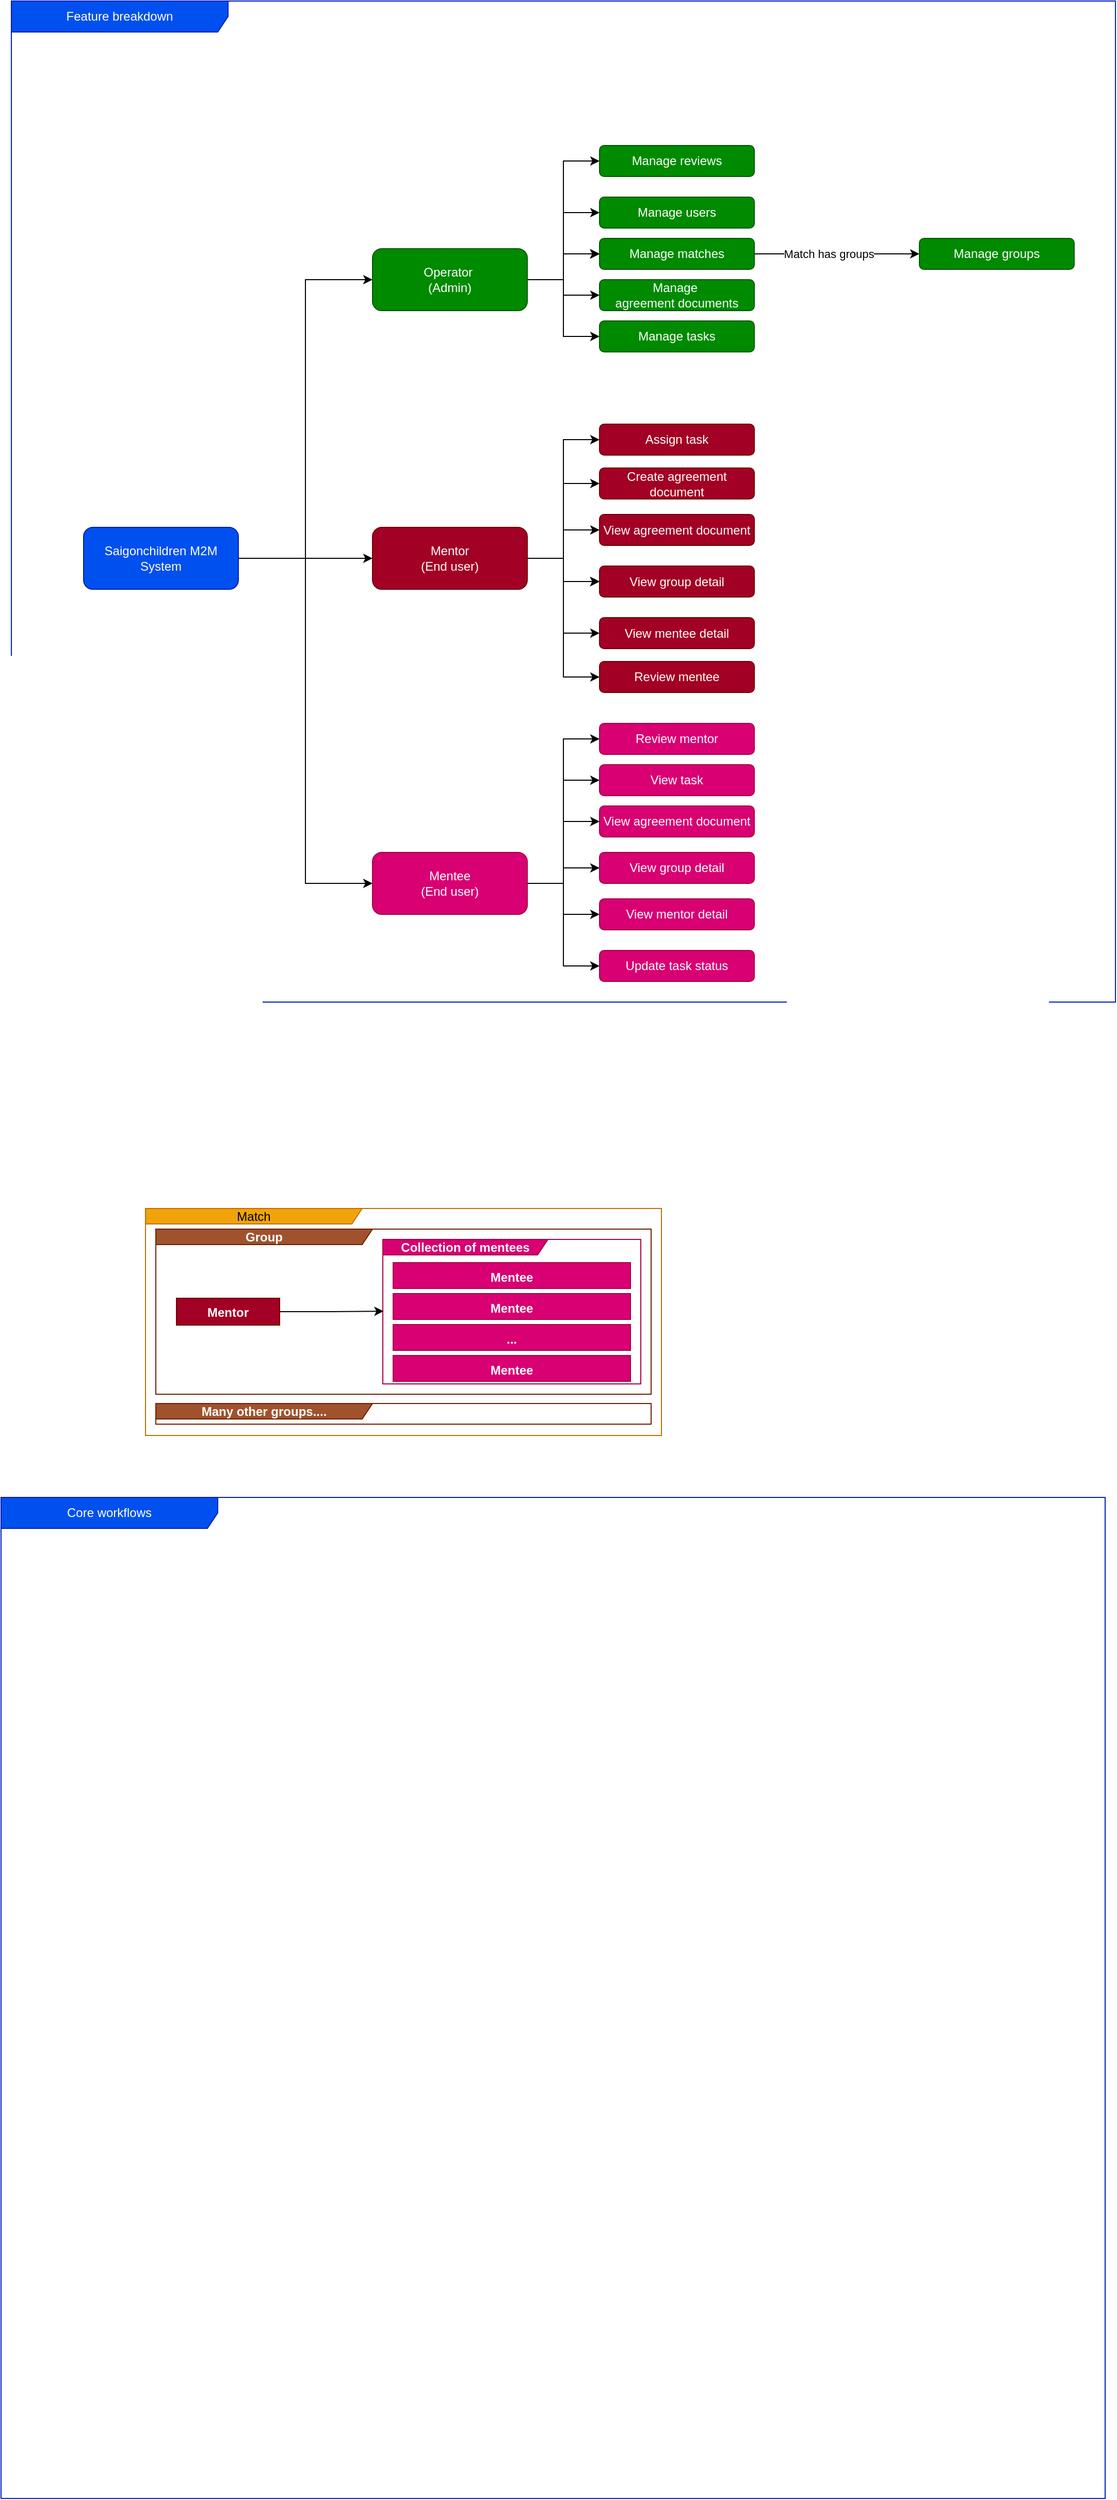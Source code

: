<mxfile version="26.0.12">
  <diagram name="Page-1" id="9zVKBY60DjA3LiJ9msCD">
    <mxGraphModel dx="4052" dy="2824" grid="1" gridSize="10" guides="1" tooltips="1" connect="1" arrows="1" fold="1" page="1" pageScale="1" pageWidth="827" pageHeight="1169" math="0" shadow="0">
      <root>
        <mxCell id="0" />
        <mxCell id="1" parent="0" />
        <mxCell id="8znH28T3EN4sUPZHB0bJ-5" style="edgeStyle=orthogonalEdgeStyle;rounded=0;orthogonalLoop=1;jettySize=auto;html=1;entryX=0;entryY=0.5;entryDx=0;entryDy=0;" parent="1" source="8znH28T3EN4sUPZHB0bJ-1" target="8znH28T3EN4sUPZHB0bJ-2" edge="1">
          <mxGeometry relative="1" as="geometry" />
        </mxCell>
        <mxCell id="8znH28T3EN4sUPZHB0bJ-32" style="edgeStyle=orthogonalEdgeStyle;rounded=0;orthogonalLoop=1;jettySize=auto;html=1;entryX=0;entryY=0.5;entryDx=0;entryDy=0;" parent="1" source="8znH28T3EN4sUPZHB0bJ-1" target="8znH28T3EN4sUPZHB0bJ-30" edge="1">
          <mxGeometry relative="1" as="geometry" />
        </mxCell>
        <mxCell id="8znH28T3EN4sUPZHB0bJ-60" style="edgeStyle=orthogonalEdgeStyle;rounded=0;orthogonalLoop=1;jettySize=auto;html=1;entryX=0;entryY=0.5;entryDx=0;entryDy=0;" parent="1" source="8znH28T3EN4sUPZHB0bJ-1" target="8znH28T3EN4sUPZHB0bJ-31" edge="1">
          <mxGeometry relative="1" as="geometry" />
        </mxCell>
        <mxCell id="8znH28T3EN4sUPZHB0bJ-1" value="Saigonchildren M2M&lt;div&gt;System&lt;/div&gt;" style="rounded=1;whiteSpace=wrap;html=1;fillColor=#0050ef;fontColor=#ffffff;strokeColor=#001DBC;" parent="1" vertex="1">
          <mxGeometry x="-70" y="300" width="150" height="60" as="geometry" />
        </mxCell>
        <mxCell id="8znH28T3EN4sUPZHB0bJ-24" style="edgeStyle=orthogonalEdgeStyle;rounded=0;orthogonalLoop=1;jettySize=auto;html=1;entryX=0;entryY=0.5;entryDx=0;entryDy=0;" parent="1" source="8znH28T3EN4sUPZHB0bJ-2" target="8znH28T3EN4sUPZHB0bJ-14" edge="1">
          <mxGeometry relative="1" as="geometry" />
        </mxCell>
        <mxCell id="8znH28T3EN4sUPZHB0bJ-27" style="edgeStyle=orthogonalEdgeStyle;rounded=0;orthogonalLoop=1;jettySize=auto;html=1;entryX=0;entryY=0.5;entryDx=0;entryDy=0;" parent="1" source="8znH28T3EN4sUPZHB0bJ-2" target="8znH28T3EN4sUPZHB0bJ-26" edge="1">
          <mxGeometry relative="1" as="geometry">
            <mxPoint x="420" y="150" as="targetPoint" />
          </mxGeometry>
        </mxCell>
        <mxCell id="8znH28T3EN4sUPZHB0bJ-29" style="edgeStyle=orthogonalEdgeStyle;rounded=0;orthogonalLoop=1;jettySize=auto;html=1;entryX=0;entryY=0.5;entryDx=0;entryDy=0;" parent="1" source="8znH28T3EN4sUPZHB0bJ-2" target="8znH28T3EN4sUPZHB0bJ-28" edge="1">
          <mxGeometry relative="1" as="geometry" />
        </mxCell>
        <mxCell id="8znH28T3EN4sUPZHB0bJ-66" value="" style="edgeStyle=orthogonalEdgeStyle;rounded=0;orthogonalLoop=1;jettySize=auto;html=1;" parent="1" source="8znH28T3EN4sUPZHB0bJ-2" target="8znH28T3EN4sUPZHB0bJ-26" edge="1">
          <mxGeometry relative="1" as="geometry" />
        </mxCell>
        <mxCell id="8znH28T3EN4sUPZHB0bJ-67" value="" style="edgeStyle=orthogonalEdgeStyle;rounded=0;orthogonalLoop=1;jettySize=auto;html=1;" parent="1" source="8znH28T3EN4sUPZHB0bJ-2" target="8znH28T3EN4sUPZHB0bJ-26" edge="1">
          <mxGeometry relative="1" as="geometry" />
        </mxCell>
        <mxCell id="8znH28T3EN4sUPZHB0bJ-68" value="" style="edgeStyle=orthogonalEdgeStyle;rounded=0;orthogonalLoop=1;jettySize=auto;html=1;" parent="1" source="8znH28T3EN4sUPZHB0bJ-2" target="8znH28T3EN4sUPZHB0bJ-26" edge="1">
          <mxGeometry relative="1" as="geometry" />
        </mxCell>
        <mxCell id="8znH28T3EN4sUPZHB0bJ-69" value="" style="edgeStyle=orthogonalEdgeStyle;rounded=0;orthogonalLoop=1;jettySize=auto;html=1;" parent="1" source="8znH28T3EN4sUPZHB0bJ-2" target="8znH28T3EN4sUPZHB0bJ-26" edge="1">
          <mxGeometry relative="1" as="geometry" />
        </mxCell>
        <mxCell id="8znH28T3EN4sUPZHB0bJ-77" style="edgeStyle=orthogonalEdgeStyle;rounded=0;orthogonalLoop=1;jettySize=auto;html=1;entryX=0;entryY=0.5;entryDx=0;entryDy=0;" parent="1" source="8znH28T3EN4sUPZHB0bJ-2" target="8znH28T3EN4sUPZHB0bJ-76" edge="1">
          <mxGeometry relative="1" as="geometry" />
        </mxCell>
        <mxCell id="8znH28T3EN4sUPZHB0bJ-90" style="edgeStyle=orthogonalEdgeStyle;rounded=0;orthogonalLoop=1;jettySize=auto;html=1;entryX=0;entryY=0.5;entryDx=0;entryDy=0;" parent="1" source="8znH28T3EN4sUPZHB0bJ-2" target="8znH28T3EN4sUPZHB0bJ-89" edge="1">
          <mxGeometry relative="1" as="geometry" />
        </mxCell>
        <mxCell id="8znH28T3EN4sUPZHB0bJ-2" value="Operator&amp;nbsp;&lt;div&gt;(Admin)&lt;/div&gt;" style="rounded=1;whiteSpace=wrap;html=1;fillColor=#008a00;fontColor=#ffffff;strokeColor=#005700;" parent="1" vertex="1">
          <mxGeometry x="210" y="30" width="150" height="60" as="geometry" />
        </mxCell>
        <mxCell id="8znH28T3EN4sUPZHB0bJ-14" value="Manage users" style="rounded=1;whiteSpace=wrap;html=1;fillColor=#008a00;fontColor=#ffffff;strokeColor=#005700;" parent="1" vertex="1">
          <mxGeometry x="430" y="-20" width="150" height="30" as="geometry" />
        </mxCell>
        <mxCell id="8znH28T3EN4sUPZHB0bJ-42" value="" style="edgeStyle=orthogonalEdgeStyle;rounded=0;orthogonalLoop=1;jettySize=auto;html=1;" parent="1" source="8znH28T3EN4sUPZHB0bJ-26" target="8znH28T3EN4sUPZHB0bJ-41" edge="1">
          <mxGeometry relative="1" as="geometry" />
        </mxCell>
        <mxCell id="8znH28T3EN4sUPZHB0bJ-43" value="Match has groups" style="edgeLabel;html=1;align=center;verticalAlign=middle;resizable=0;points=[];" parent="8znH28T3EN4sUPZHB0bJ-42" vertex="1" connectable="0">
          <mxGeometry x="-0.224" y="1" relative="1" as="geometry">
            <mxPoint x="10" y="1" as="offset" />
          </mxGeometry>
        </mxCell>
        <mxCell id="8znH28T3EN4sUPZHB0bJ-26" value="Manage matches" style="rounded=1;whiteSpace=wrap;html=1;fillColor=#008a00;fontColor=#ffffff;strokeColor=#005700;" parent="1" vertex="1">
          <mxGeometry x="430" y="20" width="150" height="30" as="geometry" />
        </mxCell>
        <mxCell id="8znH28T3EN4sUPZHB0bJ-28" value="Manage&amp;nbsp;&lt;div&gt;agreement documents&lt;/div&gt;" style="rounded=1;whiteSpace=wrap;html=1;fillColor=#008a00;fontColor=#ffffff;strokeColor=#005700;" parent="1" vertex="1">
          <mxGeometry x="430" y="60" width="150" height="30" as="geometry" />
        </mxCell>
        <mxCell id="8znH28T3EN4sUPZHB0bJ-35" value="" style="edgeStyle=orthogonalEdgeStyle;rounded=0;orthogonalLoop=1;jettySize=auto;html=1;entryX=0;entryY=0.5;entryDx=0;entryDy=0;" parent="1" source="8znH28T3EN4sUPZHB0bJ-30" target="8znH28T3EN4sUPZHB0bJ-36" edge="1">
          <mxGeometry relative="1" as="geometry">
            <mxPoint x="440" y="320.029" as="targetPoint" />
          </mxGeometry>
        </mxCell>
        <mxCell id="8znH28T3EN4sUPZHB0bJ-38" style="edgeStyle=orthogonalEdgeStyle;rounded=0;orthogonalLoop=1;jettySize=auto;html=1;" parent="1" source="8znH28T3EN4sUPZHB0bJ-30" target="8znH28T3EN4sUPZHB0bJ-37" edge="1">
          <mxGeometry relative="1" as="geometry" />
        </mxCell>
        <mxCell id="8znH28T3EN4sUPZHB0bJ-46" style="edgeStyle=orthogonalEdgeStyle;rounded=0;orthogonalLoop=1;jettySize=auto;html=1;entryX=0;entryY=0.5;entryDx=0;entryDy=0;" parent="1" source="8znH28T3EN4sUPZHB0bJ-30" target="8znH28T3EN4sUPZHB0bJ-45" edge="1">
          <mxGeometry relative="1" as="geometry" />
        </mxCell>
        <mxCell id="8znH28T3EN4sUPZHB0bJ-65" style="edgeStyle=orthogonalEdgeStyle;rounded=0;orthogonalLoop=1;jettySize=auto;html=1;entryX=0;entryY=0.5;entryDx=0;entryDy=0;" parent="1" source="8znH28T3EN4sUPZHB0bJ-30" target="8znH28T3EN4sUPZHB0bJ-62" edge="1">
          <mxGeometry relative="1" as="geometry" />
        </mxCell>
        <mxCell id="8znH28T3EN4sUPZHB0bJ-73" value="" style="edgeStyle=orthogonalEdgeStyle;rounded=0;orthogonalLoop=1;jettySize=auto;html=1;" parent="1" source="8znH28T3EN4sUPZHB0bJ-30" target="8znH28T3EN4sUPZHB0bJ-37" edge="1">
          <mxGeometry relative="1" as="geometry" />
        </mxCell>
        <mxCell id="8znH28T3EN4sUPZHB0bJ-75" style="edgeStyle=orthogonalEdgeStyle;rounded=0;orthogonalLoop=1;jettySize=auto;html=1;entryX=0;entryY=0.5;entryDx=0;entryDy=0;" parent="1" source="8znH28T3EN4sUPZHB0bJ-30" target="8znH28T3EN4sUPZHB0bJ-74" edge="1">
          <mxGeometry relative="1" as="geometry" />
        </mxCell>
        <mxCell id="8znH28T3EN4sUPZHB0bJ-84" value="" style="edgeStyle=orthogonalEdgeStyle;rounded=0;orthogonalLoop=1;jettySize=auto;html=1;" parent="1" source="8znH28T3EN4sUPZHB0bJ-30" target="8znH28T3EN4sUPZHB0bJ-37" edge="1">
          <mxGeometry relative="1" as="geometry" />
        </mxCell>
        <mxCell id="8znH28T3EN4sUPZHB0bJ-86" style="edgeStyle=orthogonalEdgeStyle;rounded=0;orthogonalLoop=1;jettySize=auto;html=1;entryX=0;entryY=0.5;entryDx=0;entryDy=0;" parent="1" source="8znH28T3EN4sUPZHB0bJ-30" target="8znH28T3EN4sUPZHB0bJ-85" edge="1">
          <mxGeometry relative="1" as="geometry" />
        </mxCell>
        <mxCell id="8znH28T3EN4sUPZHB0bJ-30" value="Mentor&lt;br&gt;(End user)" style="rounded=1;whiteSpace=wrap;html=1;fillColor=#a20025;fontColor=#ffffff;strokeColor=#6F0000;" parent="1" vertex="1">
          <mxGeometry x="210" y="300" width="150" height="60" as="geometry" />
        </mxCell>
        <mxCell id="8znH28T3EN4sUPZHB0bJ-57" style="edgeStyle=orthogonalEdgeStyle;rounded=0;orthogonalLoop=1;jettySize=auto;html=1;entryX=0;entryY=0.5;entryDx=0;entryDy=0;" parent="1" source="8znH28T3EN4sUPZHB0bJ-31" target="8znH28T3EN4sUPZHB0bJ-54" edge="1">
          <mxGeometry relative="1" as="geometry">
            <Array as="points">
              <mxPoint x="395" y="645" />
              <mxPoint x="395" y="585" />
            </Array>
          </mxGeometry>
        </mxCell>
        <mxCell id="8znH28T3EN4sUPZHB0bJ-58" style="edgeStyle=orthogonalEdgeStyle;rounded=0;orthogonalLoop=1;jettySize=auto;html=1;entryX=0;entryY=0.5;entryDx=0;entryDy=0;" parent="1" source="8znH28T3EN4sUPZHB0bJ-31" target="8znH28T3EN4sUPZHB0bJ-55" edge="1">
          <mxGeometry relative="1" as="geometry" />
        </mxCell>
        <mxCell id="8znH28T3EN4sUPZHB0bJ-59" style="edgeStyle=orthogonalEdgeStyle;rounded=0;orthogonalLoop=1;jettySize=auto;html=1;entryX=0;entryY=0.5;entryDx=0;entryDy=0;" parent="1" source="8znH28T3EN4sUPZHB0bJ-31" target="8znH28T3EN4sUPZHB0bJ-56" edge="1">
          <mxGeometry relative="1" as="geometry" />
        </mxCell>
        <mxCell id="8znH28T3EN4sUPZHB0bJ-80" style="edgeStyle=orthogonalEdgeStyle;rounded=0;orthogonalLoop=1;jettySize=auto;html=1;entryX=0;entryY=0.5;entryDx=0;entryDy=0;" parent="1" source="8znH28T3EN4sUPZHB0bJ-31" target="8znH28T3EN4sUPZHB0bJ-79" edge="1">
          <mxGeometry relative="1" as="geometry" />
        </mxCell>
        <mxCell id="8znH28T3EN4sUPZHB0bJ-82" style="edgeStyle=orthogonalEdgeStyle;rounded=0;orthogonalLoop=1;jettySize=auto;html=1;entryX=0;entryY=0.5;entryDx=0;entryDy=0;" parent="1" source="8znH28T3EN4sUPZHB0bJ-31" target="8znH28T3EN4sUPZHB0bJ-81" edge="1">
          <mxGeometry relative="1" as="geometry" />
        </mxCell>
        <mxCell id="8znH28T3EN4sUPZHB0bJ-88" style="edgeStyle=orthogonalEdgeStyle;rounded=0;orthogonalLoop=1;jettySize=auto;html=1;entryX=0;entryY=0.5;entryDx=0;entryDy=0;" parent="1" source="8znH28T3EN4sUPZHB0bJ-31" target="8znH28T3EN4sUPZHB0bJ-87" edge="1">
          <mxGeometry relative="1" as="geometry" />
        </mxCell>
        <mxCell id="8znH28T3EN4sUPZHB0bJ-31" value="Mentee&lt;br&gt;(End user)" style="rounded=1;whiteSpace=wrap;html=1;fillColor=#d80073;fontColor=#ffffff;strokeColor=#A50040;" parent="1" vertex="1">
          <mxGeometry x="210" y="615" width="150" height="60" as="geometry" />
        </mxCell>
        <mxCell id="8znH28T3EN4sUPZHB0bJ-36" value="View agreement document" style="rounded=1;whiteSpace=wrap;html=1;fillColor=#a20025;fontColor=#ffffff;strokeColor=#6F0000;" parent="1" vertex="1">
          <mxGeometry x="430" y="287.5" width="150" height="30" as="geometry" />
        </mxCell>
        <mxCell id="8znH28T3EN4sUPZHB0bJ-37" value="View group detail" style="rounded=1;whiteSpace=wrap;html=1;fillColor=#a20025;fontColor=#ffffff;strokeColor=#6F0000;" parent="1" vertex="1">
          <mxGeometry x="430" y="337.5" width="150" height="30" as="geometry" />
        </mxCell>
        <mxCell id="8znH28T3EN4sUPZHB0bJ-41" value="Manage groups" style="rounded=1;whiteSpace=wrap;html=1;fillColor=#008a00;fontColor=#ffffff;strokeColor=#005700;" parent="1" vertex="1">
          <mxGeometry x="740" y="20" width="150" height="30" as="geometry" />
        </mxCell>
        <mxCell id="8znH28T3EN4sUPZHB0bJ-45" value="View mentee detail" style="rounded=1;whiteSpace=wrap;html=1;fillColor=#a20025;fontColor=#ffffff;strokeColor=#6F0000;" parent="1" vertex="1">
          <mxGeometry x="430" y="387.5" width="150" height="30" as="geometry" />
        </mxCell>
        <mxCell id="8znH28T3EN4sUPZHB0bJ-54" value="View agreement document" style="rounded=1;whiteSpace=wrap;html=1;fillColor=#d80073;fontColor=#ffffff;strokeColor=#A50040;" parent="1" vertex="1">
          <mxGeometry x="430" y="570" width="150" height="30" as="geometry" />
        </mxCell>
        <mxCell id="8znH28T3EN4sUPZHB0bJ-55" value="View group detail" style="rounded=1;whiteSpace=wrap;html=1;fillColor=#d80073;fontColor=#ffffff;strokeColor=#A50040;" parent="1" vertex="1">
          <mxGeometry x="430" y="615" width="150" height="30" as="geometry" />
        </mxCell>
        <mxCell id="8znH28T3EN4sUPZHB0bJ-56" value="View mentor detail" style="rounded=1;whiteSpace=wrap;html=1;fillColor=#d80073;fontColor=#ffffff;strokeColor=#A50040;" parent="1" vertex="1">
          <mxGeometry x="430" y="660" width="150" height="30" as="geometry" />
        </mxCell>
        <mxCell id="8znH28T3EN4sUPZHB0bJ-62" value="Create agreement document" style="rounded=1;whiteSpace=wrap;html=1;fillColor=#a20025;fontColor=#ffffff;strokeColor=#6F0000;" parent="1" vertex="1">
          <mxGeometry x="430" y="242.5" width="150" height="30" as="geometry" />
        </mxCell>
        <mxCell id="8znH28T3EN4sUPZHB0bJ-74" value="Assign task" style="rounded=1;whiteSpace=wrap;html=1;fillColor=#a20025;fontColor=#ffffff;strokeColor=#6F0000;" parent="1" vertex="1">
          <mxGeometry x="430" y="200" width="150" height="30" as="geometry" />
        </mxCell>
        <mxCell id="8znH28T3EN4sUPZHB0bJ-76" value="Manage tasks" style="rounded=1;whiteSpace=wrap;html=1;fillColor=#008a00;fontColor=#ffffff;strokeColor=#005700;" parent="1" vertex="1">
          <mxGeometry x="430" y="100" width="150" height="30" as="geometry" />
        </mxCell>
        <mxCell id="8znH28T3EN4sUPZHB0bJ-79" value="View task" style="rounded=1;whiteSpace=wrap;html=1;fillColor=#d80073;fontColor=#ffffff;strokeColor=#A50040;" parent="1" vertex="1">
          <mxGeometry x="430" y="530" width="150" height="30" as="geometry" />
        </mxCell>
        <mxCell id="8znH28T3EN4sUPZHB0bJ-81" value="Update task status" style="rounded=1;whiteSpace=wrap;html=1;fillColor=#d80073;fontColor=#ffffff;strokeColor=#A50040;" parent="1" vertex="1">
          <mxGeometry x="430" y="710" width="150" height="30" as="geometry" />
        </mxCell>
        <mxCell id="8znH28T3EN4sUPZHB0bJ-85" value="Review mentee" style="rounded=1;whiteSpace=wrap;html=1;fillColor=#a20025;fontColor=#ffffff;strokeColor=#6F0000;" parent="1" vertex="1">
          <mxGeometry x="430" y="430" width="150" height="30" as="geometry" />
        </mxCell>
        <mxCell id="8znH28T3EN4sUPZHB0bJ-87" value="Review mentor" style="rounded=1;whiteSpace=wrap;html=1;fillColor=#d80073;fontColor=#ffffff;strokeColor=#A50040;" parent="1" vertex="1">
          <mxGeometry x="430" y="490" width="150" height="30" as="geometry" />
        </mxCell>
        <mxCell id="8znH28T3EN4sUPZHB0bJ-89" value="Manage reviews" style="rounded=1;whiteSpace=wrap;html=1;fillColor=#008a00;fontColor=#ffffff;strokeColor=#005700;" parent="1" vertex="1">
          <mxGeometry x="430" y="-70" width="150" height="30" as="geometry" />
        </mxCell>
        <mxCell id="8znH28T3EN4sUPZHB0bJ-93" value="Feature breakdown" style="shape=umlFrame;whiteSpace=wrap;html=1;pointerEvents=0;width=210;height=30;fillColor=#0050ef;fontColor=#ffffff;strokeColor=#001DBC;" parent="1" vertex="1">
          <mxGeometry x="-140" y="-210" width="1070" height="970" as="geometry" />
        </mxCell>
        <mxCell id="8znH28T3EN4sUPZHB0bJ-114" value="Match" style="shape=umlFrame;whiteSpace=wrap;html=1;pointerEvents=0;width=210;height=15;fillColor=#f0a30a;fontColor=#000000;strokeColor=#BD7000;" parent="1" vertex="1">
          <mxGeometry x="-10" y="960" width="500" height="220" as="geometry" />
        </mxCell>
        <mxCell id="8znH28T3EN4sUPZHB0bJ-118" value="Mentor" style="text;strokeColor=#6F0000;fillColor=#a20025;align=center;verticalAlign=top;spacingLeft=4;spacingRight=4;overflow=hidden;rotatable=0;points=[[0,0.5],[1,0.5]];portConstraint=eastwest;whiteSpace=wrap;html=1;fontColor=#ffffff;fontStyle=1" parent="1" vertex="1">
          <mxGeometry x="20" y="1047" width="100" height="26" as="geometry" />
        </mxCell>
        <mxCell id="8znH28T3EN4sUPZHB0bJ-128" value="Collection of mentees" style="shape=umlFrame;whiteSpace=wrap;html=1;pointerEvents=0;width=160;height=15;fillColor=#d80073;fontColor=#ffffff;strokeColor=#A50040;fontStyle=1" parent="1" vertex="1">
          <mxGeometry x="220" y="990" width="250" height="140" as="geometry" />
        </mxCell>
        <mxCell id="8znH28T3EN4sUPZHB0bJ-135" value="" style="group;fontStyle=1" parent="1" vertex="1" connectable="0">
          <mxGeometry x="230" y="1012.5" width="230" height="115" as="geometry" />
        </mxCell>
        <mxCell id="8znH28T3EN4sUPZHB0bJ-130" value="Mentee" style="text;strokeColor=#A50040;fillColor=#d80073;align=center;verticalAlign=top;spacingLeft=4;spacingRight=4;overflow=hidden;rotatable=0;points=[[0,0.5],[1,0.5]];portConstraint=eastwest;whiteSpace=wrap;html=1;fontColor=#ffffff;fontStyle=1" parent="8znH28T3EN4sUPZHB0bJ-135" vertex="1">
          <mxGeometry width="230" height="25" as="geometry" />
        </mxCell>
        <mxCell id="8znH28T3EN4sUPZHB0bJ-132" value="..." style="text;strokeColor=#A50040;fillColor=#d80073;align=center;verticalAlign=top;spacingLeft=4;spacingRight=4;overflow=hidden;rotatable=0;points=[[0,0.5],[1,0.5]];portConstraint=eastwest;whiteSpace=wrap;html=1;fontColor=#ffffff;fontStyle=1" parent="8znH28T3EN4sUPZHB0bJ-135" vertex="1">
          <mxGeometry y="60" width="230" height="25" as="geometry" />
        </mxCell>
        <mxCell id="8znH28T3EN4sUPZHB0bJ-133" value="Mentee" style="text;strokeColor=#A50040;fillColor=#d80073;align=center;verticalAlign=top;spacingLeft=4;spacingRight=4;overflow=hidden;rotatable=0;points=[[0,0.5],[1,0.5]];portConstraint=eastwest;whiteSpace=wrap;html=1;fontColor=#ffffff;fontStyle=1" parent="8znH28T3EN4sUPZHB0bJ-135" vertex="1">
          <mxGeometry y="30" width="230" height="25" as="geometry" />
        </mxCell>
        <mxCell id="8znH28T3EN4sUPZHB0bJ-134" value="Mentee" style="text;strokeColor=#A50040;fillColor=#d80073;align=center;verticalAlign=top;spacingLeft=4;spacingRight=4;overflow=hidden;rotatable=0;points=[[0,0.5],[1,0.5]];portConstraint=eastwest;whiteSpace=wrap;html=1;fontColor=#ffffff;fontStyle=1" parent="8znH28T3EN4sUPZHB0bJ-135" vertex="1">
          <mxGeometry y="90" width="230" height="25" as="geometry" />
        </mxCell>
        <mxCell id="8znH28T3EN4sUPZHB0bJ-139" style="edgeStyle=orthogonalEdgeStyle;rounded=0;orthogonalLoop=1;jettySize=auto;html=1;entryX=0.003;entryY=0.497;entryDx=0;entryDy=0;entryPerimeter=0;fontStyle=1" parent="1" source="8znH28T3EN4sUPZHB0bJ-118" target="8znH28T3EN4sUPZHB0bJ-128" edge="1">
          <mxGeometry relative="1" as="geometry" />
        </mxCell>
        <mxCell id="8znH28T3EN4sUPZHB0bJ-141" value="Group" style="shape=umlFrame;whiteSpace=wrap;html=1;pointerEvents=0;width=210;height=15;fillColor=#a0522d;fontColor=#ffffff;strokeColor=#6D1F00;fontStyle=1" parent="1" vertex="1">
          <mxGeometry y="980" width="480" height="160" as="geometry" />
        </mxCell>
        <mxCell id="8znH28T3EN4sUPZHB0bJ-143" value="Many other groups...." style="shape=umlFrame;whiteSpace=wrap;html=1;pointerEvents=0;width=210;height=15;fillColor=#a0522d;fontColor=#ffffff;strokeColor=#6D1F00;fontStyle=1" parent="1" vertex="1">
          <mxGeometry y="1149" width="480" height="20" as="geometry" />
        </mxCell>
        <mxCell id="95qLPdirkcVenrKnkuxv-2" value="Core workflows" style="shape=umlFrame;whiteSpace=wrap;html=1;pointerEvents=0;width=210;height=30;fillColor=#0050ef;fontColor=#ffffff;strokeColor=#001DBC;" vertex="1" parent="1">
          <mxGeometry x="-150" y="1240" width="1070" height="970" as="geometry" />
        </mxCell>
      </root>
    </mxGraphModel>
  </diagram>
</mxfile>
